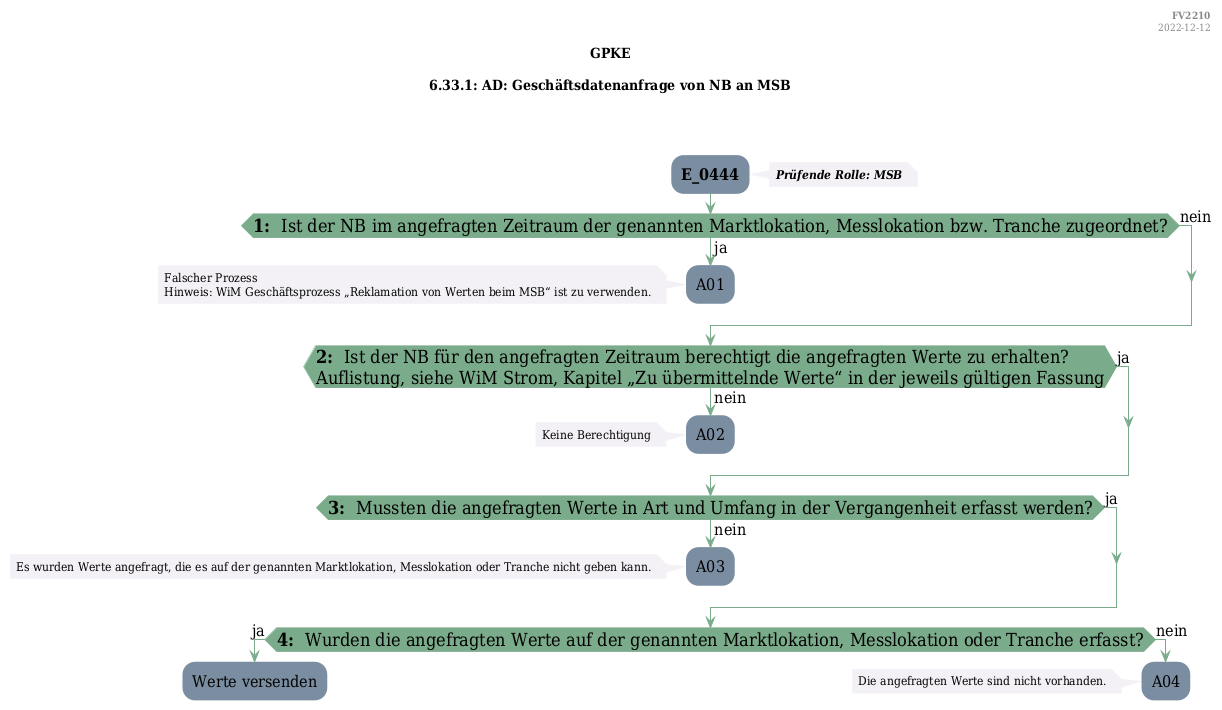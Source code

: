 @startuml
skinparam Shadowing false
skinparam NoteBorderColor #f3f1f6
skinparam NoteBackgroundColor #f3f1f6
skinparam NoteFontSize 12
skinparam ActivityBorderColor none
skinparam ActivityBackgroundColor #7a8da1
skinparam ActivityFontSize 16
skinparam ArrowColor #7aab8a
skinparam ArrowFontSize 16
skinparam ActivityDiamondBackgroundColor #7aab8a
skinparam ActivityDiamondBorderColor #7aab8a
skinparam ActivityDiamondFontSize 18
skinparam defaultFontName DejaVu Serif Condensed
skinparam ActivityEndColor #669580

header
<b>FV2210
2022-12-12
endheader

title
GPKE

6.33.1: AD: Geschäftsdatenanfrage von NB an MSB



end title
:<b>E_0444</b>;
note right
<b><i>Prüfende Rolle: MSB
end note

if (<b>1: </b> Ist der NB im angefragten Zeitraum der genannten Marktlokation, Messlokation bzw. Tranche zugeordnet?) then (ja)
    :A01;
    note left
        Falscher Prozess
        Hinweis: WiM Geschäftsprozess „Reklamation von Werten beim MSB“ ist zu verwenden.
    endnote
    kill;
else (nein)
endif
if (<b>2: </b> Ist der NB für den angefragten Zeitraum berechtigt die angefragten Werte zu erhalten?
Auflistung, siehe WiM Strom, Kapitel „Zu übermittelnde Werte“ in der jeweils gültigen Fassung) then (ja)
else (nein)
    :A02;
    note left
        Keine Berechtigung
    endnote
    kill;
endif
if (<b>3: </b> Mussten die angefragten Werte in Art und Umfang in der Vergangenheit erfasst werden?) then (ja)
else (nein)
    :A03;
    note left
        Es wurden Werte angefragt, die es auf der genannten Marktlokation, Messlokation oder Tranche nicht geben kann.
    endnote
    kill;
endif
if (<b>4: </b> Wurden die angefragten Werte auf der genannten Marktlokation, Messlokation oder Tranche erfasst?) then (ja)
    :Werte versenden;
    kill;
else (nein)
    :A04;
    note left
        Die angefragten Werte sind nicht vorhanden.
    endnote
    kill;
endif

@enduml
